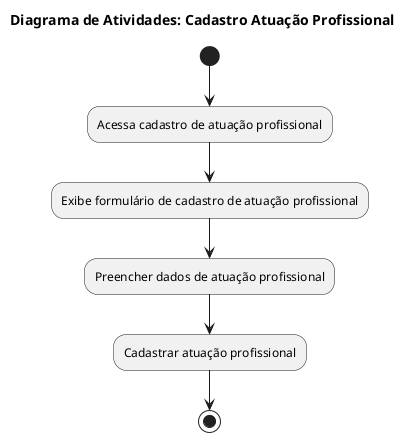 @startuml   diagramaAtividade

    title "Diagrama de Atividades: Cadastro Atuação Profissional"

    (*) --> Acessa cadastro de atuação profissional 
    --> Exibe formulário de cadastro de atuação profissional 
    --> Preencher dados de atuação profissional
    -->Cadastrar atuação profissional
    -->(*)
@enduml
